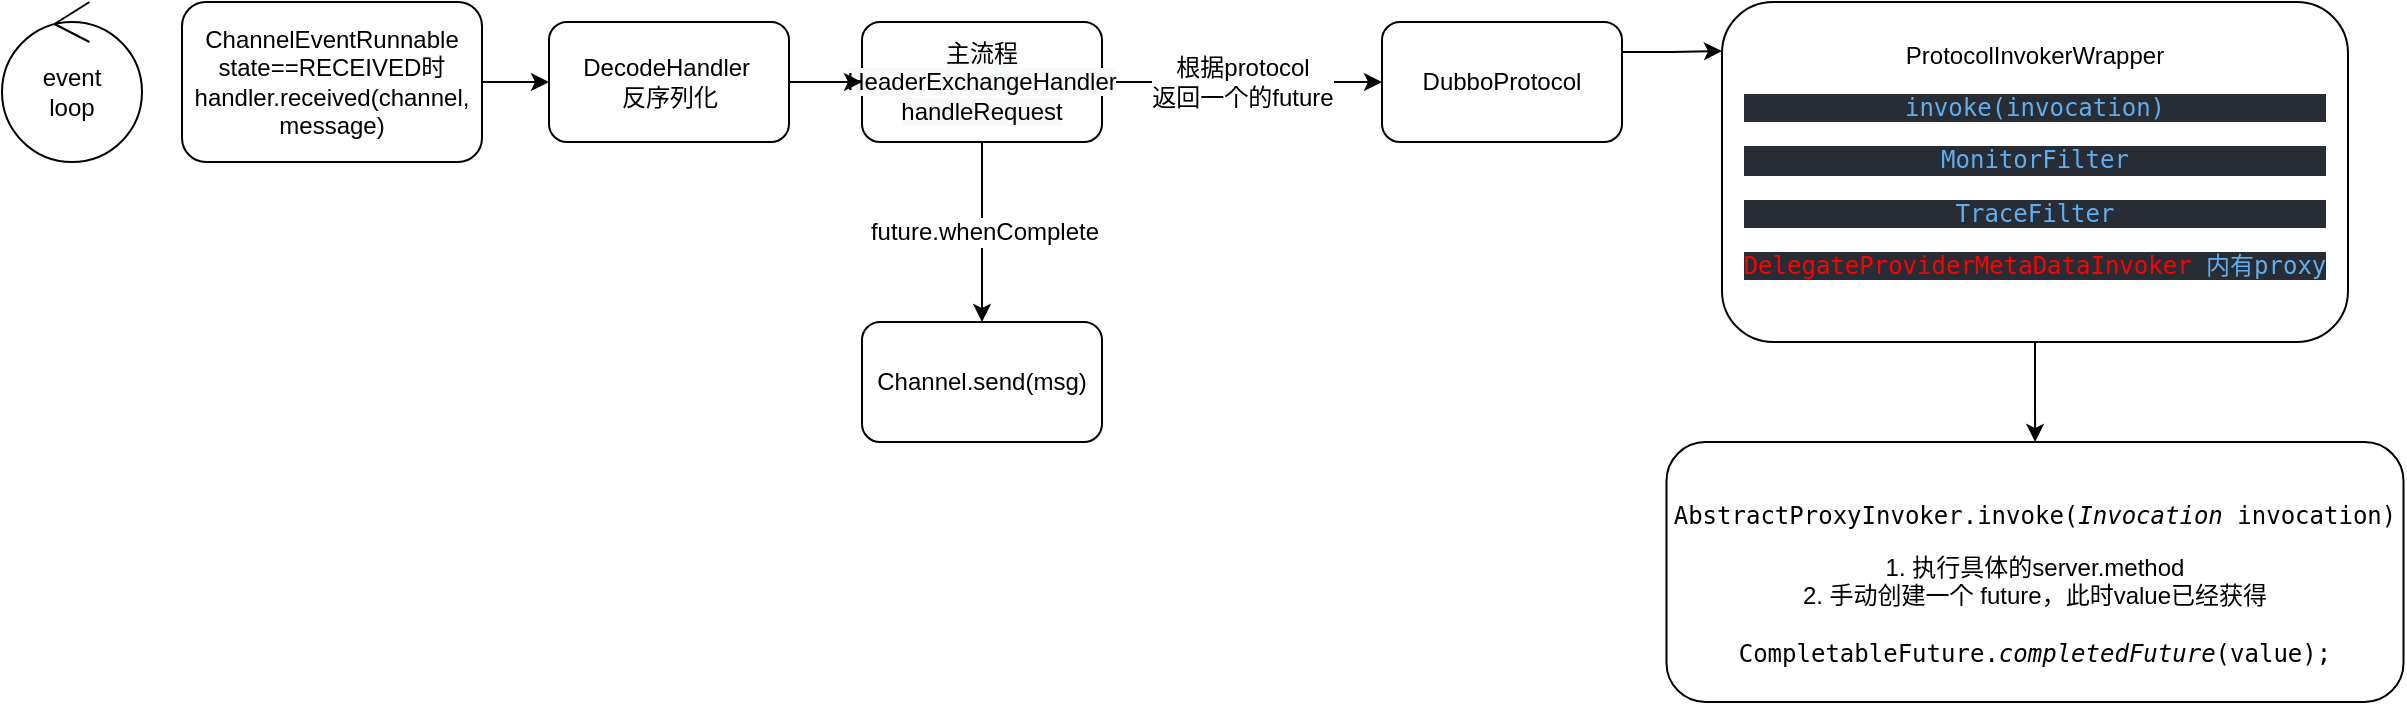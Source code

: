 <mxfile version="18.1.3" type="device"><diagram id="p9A6JKWQ03zEPNJvij5i" name="第 1 页"><mxGraphModel dx="946" dy="591" grid="1" gridSize="10" guides="1" tooltips="1" connect="1" arrows="1" fold="1" page="1" pageScale="1" pageWidth="827" pageHeight="1169" math="0" shadow="0"><root><mxCell id="0"/><mxCell id="1" parent="0"/><mxCell id="-LRyJU_gRvOb86MgwOOQ-10" value="event&lt;br&gt;loop" style="ellipse;shape=umlControl;whiteSpace=wrap;html=1;" vertex="1" parent="1"><mxGeometry x="20" y="60" width="70" height="80" as="geometry"/></mxCell><mxCell id="-LRyJU_gRvOb86MgwOOQ-38" style="edgeStyle=orthogonalEdgeStyle;rounded=0;orthogonalLoop=1;jettySize=auto;html=1;exitX=1;exitY=0.5;exitDx=0;exitDy=0;fontSize=12;fontColor=#000000;" edge="1" parent="1" source="-LRyJU_gRvOb86MgwOOQ-22" target="-LRyJU_gRvOb86MgwOOQ-37"><mxGeometry relative="1" as="geometry"/></mxCell><mxCell id="-LRyJU_gRvOb86MgwOOQ-22" value="ChannelEventRunnable&lt;br&gt;state==RECEIVED时&lt;br&gt;handler.received(channel, message)" style="rounded=1;whiteSpace=wrap;html=1;" vertex="1" parent="1"><mxGeometry x="110" y="60" width="150" height="80" as="geometry"/></mxCell><mxCell id="-LRyJU_gRvOb86MgwOOQ-27" value="根据protocol&lt;br&gt;返回一个的future" style="edgeStyle=orthogonalEdgeStyle;rounded=0;orthogonalLoop=1;jettySize=auto;html=1;exitX=1;exitY=0.5;exitDx=0;exitDy=0;entryX=0;entryY=0.5;entryDx=0;entryDy=0;fontSize=12;" edge="1" parent="1" source="-LRyJU_gRvOb86MgwOOQ-24" target="-LRyJU_gRvOb86MgwOOQ-25"><mxGeometry relative="1" as="geometry"/></mxCell><mxCell id="-LRyJU_gRvOb86MgwOOQ-30" value="future.whenComplete" style="edgeStyle=orthogonalEdgeStyle;rounded=0;orthogonalLoop=1;jettySize=auto;html=1;exitX=0.5;exitY=1;exitDx=0;exitDy=0;fontSize=12;" edge="1" parent="1" source="-LRyJU_gRvOb86MgwOOQ-24"><mxGeometry relative="1" as="geometry"><mxPoint x="510" y="220" as="targetPoint"/></mxGeometry></mxCell><mxCell id="-LRyJU_gRvOb86MgwOOQ-24" value="&lt;span style=&quot;color: rgb(0, 0, 0); font-family: Helvetica; font-size: 12px; font-style: normal; font-variant-ligatures: normal; font-variant-caps: normal; font-weight: 400; letter-spacing: normal; orphans: 2; text-align: center; text-indent: 0px; text-transform: none; widows: 2; word-spacing: 0px; -webkit-text-stroke-width: 0px; background-color: rgb(248, 249, 250); text-decoration-thickness: initial; text-decoration-style: initial; text-decoration-color: initial; float: none; display: inline !important;&quot;&gt;主流程&lt;br&gt;HeaderExchangeHandler&lt;br&gt;handleRequest&lt;/span&gt;" style="rounded=1;whiteSpace=wrap;html=1;" vertex="1" parent="1"><mxGeometry x="450" y="70" width="120" height="60" as="geometry"/></mxCell><mxCell id="-LRyJU_gRvOb86MgwOOQ-29" style="edgeStyle=orthogonalEdgeStyle;rounded=0;orthogonalLoop=1;jettySize=auto;html=1;exitX=1;exitY=0.25;exitDx=0;exitDy=0;entryX=0;entryY=0.144;entryDx=0;entryDy=0;entryPerimeter=0;fontSize=12;" edge="1" parent="1" source="-LRyJU_gRvOb86MgwOOQ-25" target="-LRyJU_gRvOb86MgwOOQ-26"><mxGeometry relative="1" as="geometry"/></mxCell><mxCell id="-LRyJU_gRvOb86MgwOOQ-25" value="DubboProtocol" style="rounded=1;whiteSpace=wrap;html=1;" vertex="1" parent="1"><mxGeometry x="710" y="70" width="120" height="60" as="geometry"/></mxCell><mxCell id="-LRyJU_gRvOb86MgwOOQ-33" value="" style="edgeStyle=orthogonalEdgeStyle;rounded=0;orthogonalLoop=1;jettySize=auto;html=1;fontSize=12;exitX=0.5;exitY=1;exitDx=0;exitDy=0;" edge="1" parent="1" source="-LRyJU_gRvOb86MgwOOQ-26" target="-LRyJU_gRvOb86MgwOOQ-32"><mxGeometry relative="1" as="geometry"><mxPoint x="1060" y="190" as="sourcePoint"/></mxGeometry></mxCell><mxCell id="-LRyJU_gRvOb86MgwOOQ-26" value="ProtocolInvokerWrapper&lt;br&gt;&lt;pre style=&quot;background-color: rgb(40, 44, 52); color: rgb(171, 178, 191); font-family: Menlo, monospace;&quot;&gt;&lt;span style=&quot;color: rgb(97, 174, 239);&quot;&gt;&lt;font style=&quot;font-size: 12px;&quot;&gt;invoke(invocation)&lt;/font&gt;&lt;/span&gt;&lt;/pre&gt;&lt;pre style=&quot;background-color: rgb(40, 44, 52); color: rgb(171, 178, 191); font-family: Menlo, monospace;&quot;&gt;&lt;span style=&quot;color: rgb(97, 174, 239);&quot;&gt;&lt;font style=&quot;font-size: 12px;&quot;&gt;MonitorFilter&lt;/font&gt;&lt;/span&gt;&lt;/pre&gt;&lt;pre style=&quot;background-color: rgb(40, 44, 52); color: rgb(171, 178, 191); font-family: Menlo, monospace;&quot;&gt;&lt;span style=&quot;color: rgb(97, 174, 239);&quot;&gt;&lt;font style=&quot;font-size: 12px;&quot;&gt;TraceFilter&lt;/font&gt;&lt;/span&gt;&lt;/pre&gt;&lt;pre style=&quot;background-color: rgb(40, 44, 52); font-family: Menlo, monospace;&quot;&gt;&lt;font color=&quot;#ff0000&quot;&gt;DelegateProviderMetaDataInvoker&lt;/font&gt;&lt;span style=&quot;color: rgb(97, 174, 239);&quot;&gt;&lt;font style=&quot;font-size: 12px;&quot;&gt; 内有proxy&lt;/font&gt;&lt;/span&gt;&lt;/pre&gt;" style="rounded=1;whiteSpace=wrap;html=1;" vertex="1" parent="1"><mxGeometry x="880" y="60" width="313" height="170" as="geometry"/></mxCell><mxCell id="-LRyJU_gRvOb86MgwOOQ-31" value="Channel.send(msg)" style="rounded=1;whiteSpace=wrap;html=1;fontColor=#000000;" vertex="1" parent="1"><mxGeometry x="450" y="220" width="120" height="60" as="geometry"/></mxCell><mxCell id="-LRyJU_gRvOb86MgwOOQ-32" value="&lt;pre style=&quot;font-family: Menlo, monospace;&quot;&gt;&lt;font style=&quot;font-size: 12px;&quot;&gt;AbstractProxyInvoker.invoke(&lt;span style=&quot;font-style: italic;&quot;&gt;Invocation &lt;/span&gt;invocation)&lt;/font&gt;&lt;/pre&gt;&lt;font style=&quot;font-size: 12px;&quot;&gt;1. 执行具体的server.method&lt;br&gt;2. 手动创建一个 future，此时value已经获得&lt;br&gt;&lt;br&gt;&lt;span style=&quot;font-family: Menlo, monospace;&quot;&gt;CompletableFuture&lt;/span&gt;&lt;span style=&quot;font-family: Menlo, monospace;&quot;&gt;.&lt;/span&gt;&lt;span style=&quot;font-family: Menlo, monospace; font-style: italic;&quot;&gt;completedFuture&lt;/span&gt;&lt;span style=&quot;font-family: Menlo, monospace;&quot;&gt;(&lt;/span&gt;&lt;span style=&quot;font-family: Menlo, monospace;&quot;&gt;value&lt;/span&gt;&lt;span style=&quot;font-family: Menlo, monospace;&quot;&gt;);&lt;/span&gt;&lt;/font&gt;" style="rounded=1;whiteSpace=wrap;html=1;" vertex="1" parent="1"><mxGeometry x="852.25" y="280" width="368.5" height="130" as="geometry"/></mxCell><mxCell id="-LRyJU_gRvOb86MgwOOQ-39" style="edgeStyle=orthogonalEdgeStyle;rounded=0;orthogonalLoop=1;jettySize=auto;html=1;exitX=1;exitY=0.5;exitDx=0;exitDy=0;entryX=0;entryY=0.5;entryDx=0;entryDy=0;fontSize=12;fontColor=#000000;" edge="1" parent="1" source="-LRyJU_gRvOb86MgwOOQ-37" target="-LRyJU_gRvOb86MgwOOQ-24"><mxGeometry relative="1" as="geometry"/></mxCell><mxCell id="-LRyJU_gRvOb86MgwOOQ-37" value="DecodeHandler&amp;nbsp;&lt;br&gt;反序列化" style="rounded=1;whiteSpace=wrap;html=1;" vertex="1" parent="1"><mxGeometry x="293.5" y="70" width="120" height="60" as="geometry"/></mxCell></root></mxGraphModel></diagram></mxfile>